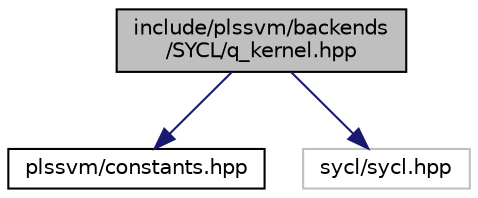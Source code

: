digraph "include/plssvm/backends/SYCL/q_kernel.hpp"
{
 // LATEX_PDF_SIZE
  edge [fontname="Helvetica",fontsize="10",labelfontname="Helvetica",labelfontsize="10"];
  node [fontname="Helvetica",fontsize="10",shape=record];
  Node1 [label="include/plssvm/backends\l/SYCL/q_kernel.hpp",height=0.2,width=0.4,color="black", fillcolor="grey75", style="filled", fontcolor="black",tooltip="Defines SYCL functions for generating the q vector."];
  Node1 -> Node2 [color="midnightblue",fontsize="10",style="solid",fontname="Helvetica"];
  Node2 [label="plssvm/constants.hpp",height=0.2,width=0.4,color="black", fillcolor="white", style="filled",URL="$constants_8hpp.html",tooltip="Global type definitions and compile-time constants."];
  Node1 -> Node3 [color="midnightblue",fontsize="10",style="solid",fontname="Helvetica"];
  Node3 [label="sycl/sycl.hpp",height=0.2,width=0.4,color="grey75", fillcolor="white", style="filled",tooltip=" "];
}
